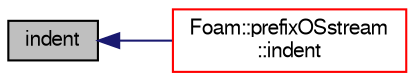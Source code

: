 digraph "indent"
{
  bgcolor="transparent";
  edge [fontname="FreeSans",fontsize="10",labelfontname="FreeSans",labelfontsize="10"];
  node [fontname="FreeSans",fontsize="10",shape=record];
  rankdir="LR";
  Node457 [label="indent",height=0.2,width=0.4,color="black", fillcolor="grey75", style="filled", fontcolor="black"];
  Node457 -> Node458 [dir="back",color="midnightblue",fontsize="10",style="solid",fontname="FreeSans"];
  Node458 [label="Foam::prefixOSstream\l::indent",height=0.2,width=0.4,color="red",URL="$a26294.html#a189eba34a209327583f582f69ce4dfe4",tooltip="Add indentation characters. "];
}
